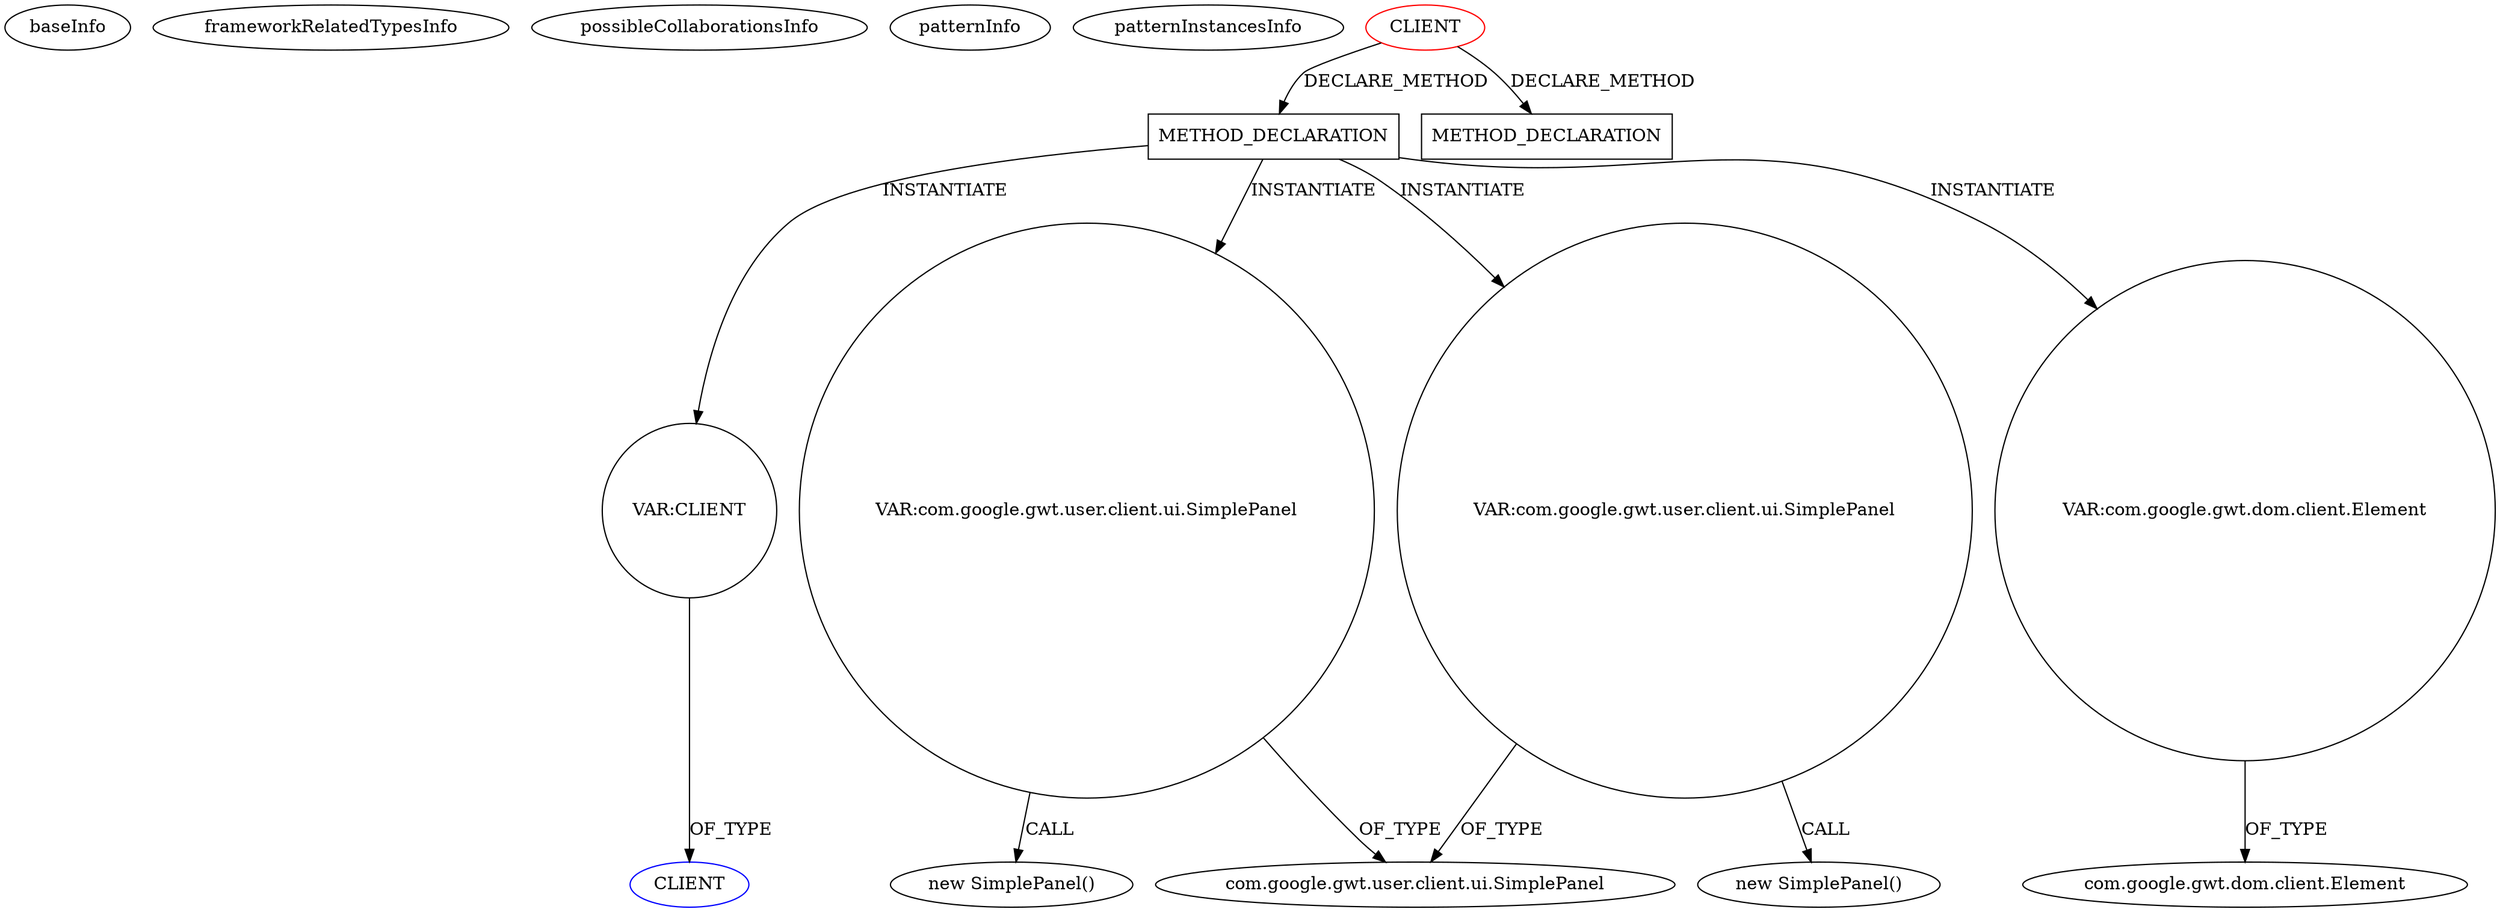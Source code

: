 digraph {
baseInfo[graphId=1442,category="pattern",isAnonymous=false,possibleRelation=false]
frameworkRelatedTypesInfo[]
possibleCollaborationsInfo[]
patternInfo[frequency=2.0,patternRootClient=0]
patternInstancesInfo[0="nextinterfaces-next~/nextinterfaces-next/next-master/src/next/i/view/XNavigationView.java~XNavigationView~4196",1="rjdkolb-jozijug_phonegapdemo~/rjdkolb-jozijug_phonegapdemo/jozijug_phonegapdemo-master/src/main/java/org/openrap/jozijug/mgwtphonegap/client/PhoneGapUIEntryPoint.java~PhoneGapUIEntryPoint~4356"]
28[label="new SimplePanel()",vertexType="CONSTRUCTOR_CALL",isFrameworkType=false]
29[label="VAR:com.google.gwt.user.client.ui.SimplePanel",vertexType="VARIABLE_EXPRESION",isFrameworkType=false,shape=circle]
20[label="METHOD_DECLARATION",vertexType="CLIENT_METHOD_DECLARATION",isFrameworkType=false,shape=box]
0[label="CLIENT",vertexType="ROOT_CLIENT_CLASS_DECLARATION",isFrameworkType=false,color=red]
22[label="VAR:CLIENT",vertexType="VARIABLE_EXPRESION",isFrameworkType=false,shape=circle]
4[label="com.google.gwt.user.client.ui.SimplePanel",vertexType="FRAMEWORK_CLASS_TYPE",isFrameworkType=false]
23[label="CLIENT",vertexType="REFERENCE_CLIENT_CLASS_DECLARATION",isFrameworkType=false,color=blue]
34[label="VAR:com.google.gwt.dom.client.Element",vertexType="VARIABLE_EXPRESION",isFrameworkType=false,shape=circle]
36[label="com.google.gwt.dom.client.Element",vertexType="FRAMEWORK_CLASS_TYPE",isFrameworkType=false]
7[label="METHOD_DECLARATION",vertexType="CLIENT_METHOD_DECLARATION",isFrameworkType=false,shape=box]
41[label="VAR:com.google.gwt.user.client.ui.SimplePanel",vertexType="VARIABLE_EXPRESION",isFrameworkType=false,shape=circle]
40[label="new SimplePanel()",vertexType="CONSTRUCTOR_CALL",isFrameworkType=false]
29->4[label="OF_TYPE"]
41->4[label="OF_TYPE"]
20->29[label="INSTANTIATE"]
0->7[label="DECLARE_METHOD"]
20->34[label="INSTANTIATE"]
34->36[label="OF_TYPE"]
20->22[label="INSTANTIATE"]
20->41[label="INSTANTIATE"]
41->40[label="CALL"]
29->28[label="CALL"]
0->20[label="DECLARE_METHOD"]
22->23[label="OF_TYPE"]
}
